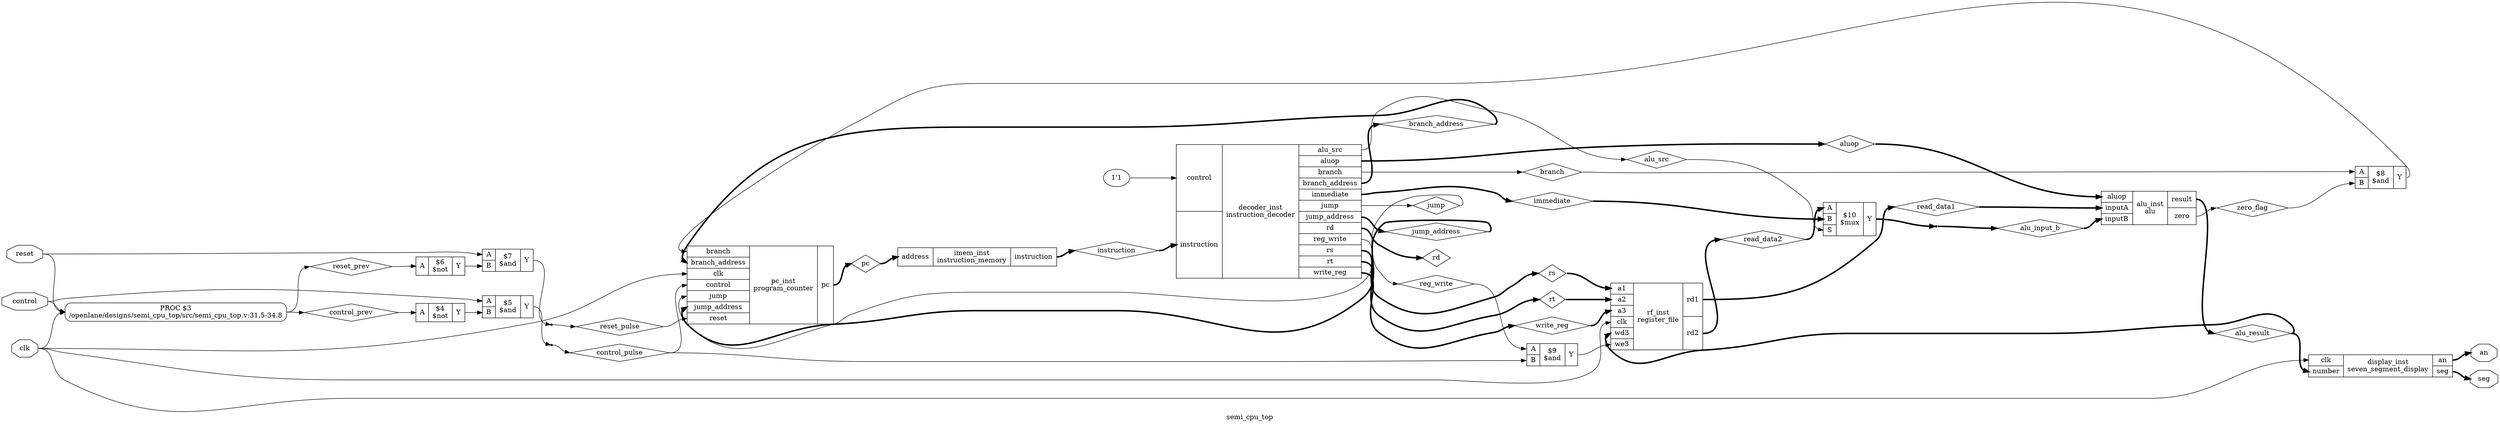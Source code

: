 digraph "semi_cpu_top" {
label="semi_cpu_top";
rankdir="LR";
remincross=true;
n10 [ shape=diamond, label="reset_pulse", color="black", fontcolor="black" ];
n11 [ shape=diamond, label="control_pulse", color="black", fontcolor="black" ];
n12 [ shape=diamond, label="reset_prev", color="black", fontcolor="black" ];
n13 [ shape=diamond, label="control_prev", color="black", fontcolor="black" ];
n14 [ shape=diamond, label="branch_address", color="black", fontcolor="black" ];
n15 [ shape=diamond, label="jump_address", color="black", fontcolor="black" ];
n16 [ shape=diamond, label="zero_flag", color="black", fontcolor="black" ];
n17 [ shape=diamond, label="branch", color="black", fontcolor="black" ];
n18 [ shape=diamond, label="jump", color="black", fontcolor="black" ];
n19 [ shape=diamond, label="alu_result", color="black", fontcolor="black" ];
n20 [ shape=diamond, label="alu_input_b", color="black", fontcolor="black" ];
n21 [ shape=diamond, label="read_data2", color="black", fontcolor="black" ];
n22 [ shape=diamond, label="read_data1", color="black", fontcolor="black" ];
n23 [ shape=diamond, label="write_reg", color="black", fontcolor="black" ];
n24 [ shape=diamond, label="alu_src", color="black", fontcolor="black" ];
n25 [ shape=diamond, label="reg_write", color="black", fontcolor="black" ];
n26 [ shape=diamond, label="immediate", color="black", fontcolor="black" ];
n27 [ shape=diamond, label="rd", color="black", fontcolor="black" ];
n28 [ shape=diamond, label="rt", color="black", fontcolor="black" ];
n29 [ shape=diamond, label="rs", color="black", fontcolor="black" ];
n30 [ shape=diamond, label="aluop", color="black", fontcolor="black" ];
n31 [ shape=diamond, label="instruction", color="black", fontcolor="black" ];
n32 [ shape=diamond, label="pc", color="black", fontcolor="black" ];
n33 [ shape=octagon, label="an", color="black", fontcolor="black" ];
n34 [ shape=octagon, label="seg", color="black", fontcolor="black" ];
n35 [ shape=octagon, label="reset", color="black", fontcolor="black" ];
n36 [ shape=octagon, label="control", color="black", fontcolor="black" ];
n37 [ shape=octagon, label="clk", color="black", fontcolor="black" ];
c39 [ shape=record, label="{{<p37> clk|<p38> number}|display_inst\nseven_segment_display|{<p33> an|<p34> seg}}",  ];
c44 [ shape=record, label="{{<p30> aluop|<p40> inputA|<p41> inputB}|alu_inst\nalu|{<p42> result|<p43> zero}}",  ];
c49 [ shape=record, label="{{<p45> A|<p46> B|<p47> S}|$10\n$mux|{<p48> Y}}",  ];
c50 [ shape=record, label="{{<p45> A|<p46> B}|$9\n$and|{<p48> Y}}",  ];
c58 [ shape=record, label="{{<p51> a1|<p52> a2|<p53> a3|<p37> clk|<p54> wd3|<p55> we3}|rf_inst\nregister_file|{<p56> rd1|<p57> rd2}}",  ];
v0 [ label="1'1" ];
c59 [ shape=record, label="{{<p36> control|<p31> instruction}|decoder_inst\ninstruction_decoder|{<p24> alu_src|<p30> aluop|<p17> branch|<p14> branch_address|<p26> immediate|<p18> jump|<p15> jump_address|<p27> rd|<p25> reg_write|<p29> rs|<p28> rt|<p23> write_reg}}",  ];
c61 [ shape=record, label="{{<p60> address}|imem_inst\ninstruction_memory|{<p31> instruction}}",  ];
c62 [ shape=record, label="{{<p45> A|<p46> B}|$8\n$and|{<p48> Y}}",  ];
c63 [ shape=record, label="{{<p17> branch|<p14> branch_address|<p37> clk|<p36> control|<p18> jump|<p15> jump_address|<p35> reset}|pc_inst\nprogram_counter|{<p32> pc}}",  ];
c64 [ shape=record, label="{{<p45> A|<p46> B}|$7\n$and|{<p48> Y}}",  ];
c65 [ shape=record, label="{{<p45> A}|$6\n$not|{<p48> Y}}",  ];
c66 [ shape=record, label="{{<p45> A|<p46> B}|$5\n$and|{<p48> Y}}",  ];
c67 [ shape=record, label="{{<p45> A}|$4\n$not|{<p48> Y}}",  ];
p1 [shape=box, style=rounded, label="PROC $3\n/openlane/designs/semi_cpu_top/src/semi_cpu_top.v:31.5-34.8", ];
x2 [shape=point, ];
x3 [shape=point, ];
x4 [shape=point, ];
c49:p48:e -> x4:w [color="black", fontcolor="black", style="setlinewidth(3)", label=""];
x3:e -> n10:w [color="black", fontcolor="black", label=""];
n10:e -> c63:p35:w [color="black", fontcolor="black", label=""];
x2:e -> n11:w [color="black", fontcolor="black", label=""];
n11:e -> c50:p46:w [color="black", fontcolor="black", label=""];
n11:e -> c63:p36:w [color="black", fontcolor="black", label=""];
p1:e -> n12:w [color="black", fontcolor="black", label=""];
n12:e -> c65:p45:w [color="black", fontcolor="black", label=""];
p1:e -> n13:w [color="black", fontcolor="black", label=""];
n13:e -> c67:p45:w [color="black", fontcolor="black", label=""];
c59:p14:e -> n14:w [color="black", fontcolor="black", style="setlinewidth(3)", label=""];
n14:e -> c63:p14:w [color="black", fontcolor="black", style="setlinewidth(3)", label=""];
c59:p15:e -> n15:w [color="black", fontcolor="black", style="setlinewidth(3)", label=""];
n15:e -> c63:p15:w [color="black", fontcolor="black", style="setlinewidth(3)", label=""];
c44:p43:e -> n16:w [color="black", fontcolor="black", label=""];
n16:e -> c62:p46:w [color="black", fontcolor="black", label=""];
c59:p17:e -> n17:w [color="black", fontcolor="black", label=""];
n17:e -> c62:p45:w [color="black", fontcolor="black", label=""];
c59:p18:e -> n18:w [color="black", fontcolor="black", label=""];
n18:e -> c63:p18:w [color="black", fontcolor="black", label=""];
c44:p42:e -> n19:w [color="black", fontcolor="black", style="setlinewidth(3)", label=""];
n19:e -> c39:p38:w [color="black", fontcolor="black", style="setlinewidth(3)", label=""];
n19:e -> c58:p54:w [color="black", fontcolor="black", style="setlinewidth(3)", label=""];
c50:p48:e -> c58:p55:w [color="black", fontcolor="black", label=""];
x4:e -> n20:w [color="black", fontcolor="black", style="setlinewidth(3)", label=""];
n20:e -> c44:p41:w [color="black", fontcolor="black", style="setlinewidth(3)", label=""];
c58:p57:e -> n21:w [color="black", fontcolor="black", style="setlinewidth(3)", label=""];
n21:e -> c49:p45:w [color="black", fontcolor="black", style="setlinewidth(3)", label=""];
c58:p56:e -> n22:w [color="black", fontcolor="black", style="setlinewidth(3)", label=""];
n22:e -> c44:p40:w [color="black", fontcolor="black", style="setlinewidth(3)", label=""];
c59:p23:e -> n23:w [color="black", fontcolor="black", style="setlinewidth(3)", label=""];
n23:e -> c58:p53:w [color="black", fontcolor="black", style="setlinewidth(3)", label=""];
c59:p24:e -> n24:w [color="black", fontcolor="black", label=""];
n24:e -> c49:p47:w [color="black", fontcolor="black", label=""];
c59:p25:e -> n25:w [color="black", fontcolor="black", label=""];
n25:e -> c50:p45:w [color="black", fontcolor="black", label=""];
c59:p26:e -> n26:w [color="black", fontcolor="black", style="setlinewidth(3)", label=""];
n26:e -> c49:p46:w [color="black", fontcolor="black", style="setlinewidth(3)", label=""];
c59:p27:e -> n27:w [color="black", fontcolor="black", style="setlinewidth(3)", label=""];
c59:p28:e -> n28:w [color="black", fontcolor="black", style="setlinewidth(3)", label=""];
n28:e -> c58:p52:w [color="black", fontcolor="black", style="setlinewidth(3)", label=""];
c59:p29:e -> n29:w [color="black", fontcolor="black", style="setlinewidth(3)", label=""];
n29:e -> c58:p51:w [color="black", fontcolor="black", style="setlinewidth(3)", label=""];
c62:p48:e -> c63:p17:w [color="black", fontcolor="black", label=""];
c59:p30:e -> n30:w [color="black", fontcolor="black", style="setlinewidth(3)", label=""];
n30:e -> c44:p30:w [color="black", fontcolor="black", style="setlinewidth(3)", label=""];
c61:p31:e -> n31:w [color="black", fontcolor="black", style="setlinewidth(3)", label=""];
n31:e -> c59:p31:w [color="black", fontcolor="black", style="setlinewidth(3)", label=""];
c63:p32:e -> n32:w [color="black", fontcolor="black", style="setlinewidth(3)", label=""];
n32:e -> c61:p60:w [color="black", fontcolor="black", style="setlinewidth(3)", label=""];
c39:p33:e -> n33:w [color="black", fontcolor="black", style="setlinewidth(3)", label=""];
c39:p34:e -> n34:w [color="black", fontcolor="black", style="setlinewidth(3)", label=""];
n35:e -> c64:p45:w [color="black", fontcolor="black", label=""];
n35:e -> p1:w [color="black", fontcolor="black", label=""];
n36:e -> c66:p45:w [color="black", fontcolor="black", label=""];
n36:e -> p1:w [color="black", fontcolor="black", label=""];
n37:e -> c39:p37:w [color="black", fontcolor="black", label=""];
n37:e -> c58:p37:w [color="black", fontcolor="black", label=""];
n37:e -> c63:p37:w [color="black", fontcolor="black", label=""];
n37:e -> p1:w [color="black", fontcolor="black", label=""];
c64:p48:e -> x3:w [color="black", fontcolor="black", label=""];
c65:p48:e -> c64:p46:w [color="black", fontcolor="black", label=""];
c66:p48:e -> x2:w [color="black", fontcolor="black", label=""];
c67:p48:e -> c66:p46:w [color="black", fontcolor="black", label=""];
v0:e -> c59:p36:w [color="black", fontcolor="black", label=""];
}
